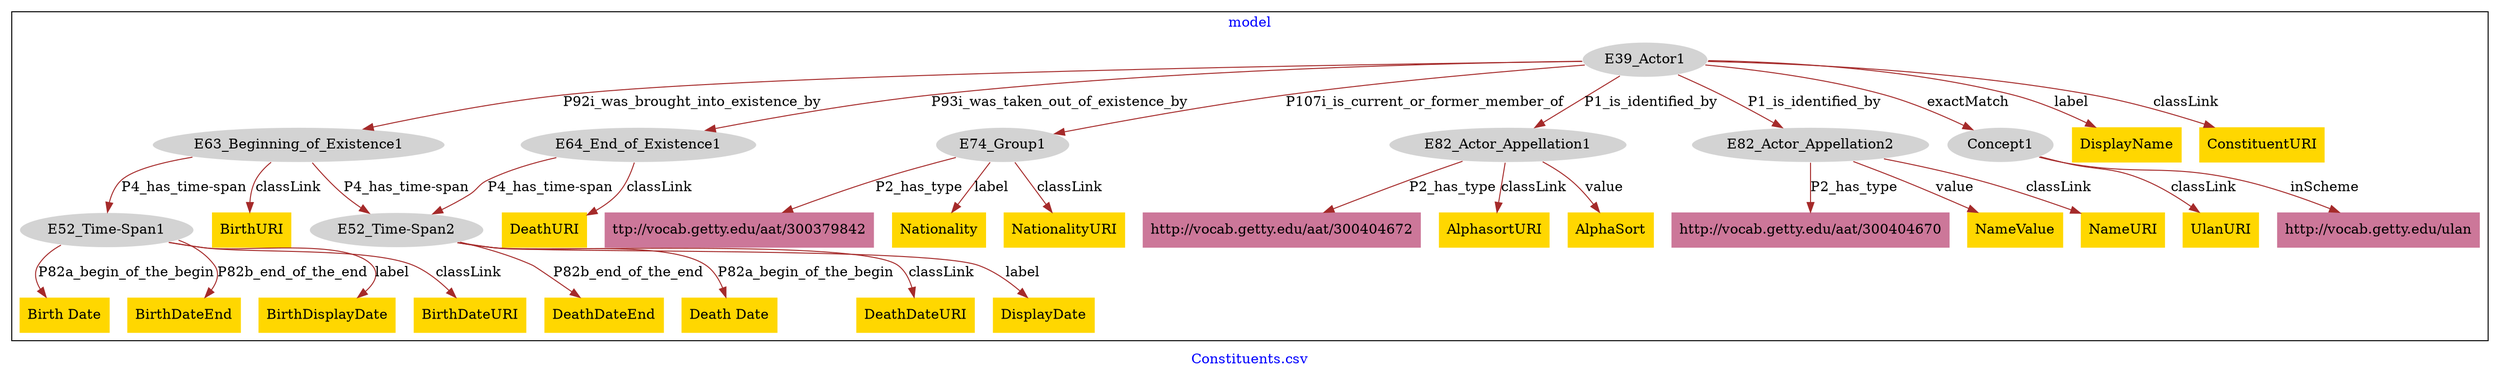 digraph n0 {
fontcolor="blue"
remincross="true"
label="Constituents.csv"
subgraph cluster {
label="model"
n2[style="filled",color="white",fillcolor="lightgray",label="E39_Actor1"];
n3[style="filled",color="white",fillcolor="lightgray",label="E63_Beginning_of_Existence1"];
n4[style="filled",color="white",fillcolor="lightgray",label="E64_End_of_Existence1"];
n5[style="filled",color="white",fillcolor="lightgray",label="E74_Group1"];
n6[style="filled",color="white",fillcolor="lightgray",label="E82_Actor_Appellation1"];
n7[style="filled",color="white",fillcolor="lightgray",label="E82_Actor_Appellation2"];
n8[style="filled",color="white",fillcolor="lightgray",label="Concept1"];
n9[style="filled",color="white",fillcolor="lightgray",label="E52_Time-Span1"];
n10[style="filled",color="white",fillcolor="lightgray",label="E52_Time-Span2"];
n11[shape="plaintext",style="filled",fillcolor="gold",label="DeathURI"];
n12[shape="plaintext",style="filled",fillcolor="gold",label="BirthURI"];
n13[shape="plaintext",style="filled",fillcolor="gold",label="DeathDateEnd"];
n14[shape="plaintext",style="filled",fillcolor="gold",label="AlphasortURI"];
n15[shape="plaintext",style="filled",fillcolor="gold",label="Birth Date"];
n16[shape="plaintext",style="filled",fillcolor="gold",label="BirthDateEnd"];
n17[shape="plaintext",style="filled",fillcolor="gold",label="Death Date"];
n18[shape="plaintext",style="filled",fillcolor="gold",label="UlanURI"];
n19[shape="plaintext",style="filled",fillcolor="gold",label="DeathDateURI"];
n20[shape="plaintext",style="filled",fillcolor="gold",label="DisplayDate"];
n21[shape="plaintext",style="filled",fillcolor="gold",label="Nationality"];
n22[shape="plaintext",style="filled",fillcolor="gold",label="DisplayName"];
n23[shape="plaintext",style="filled",fillcolor="gold",label="ConstituentURI"];
n24[shape="plaintext",style="filled",fillcolor="gold",label="NameValue"];
n25[shape="plaintext",style="filled",fillcolor="gold",label="AlphaSort"];
n26[shape="plaintext",style="filled",fillcolor="gold",label="BirthDisplayDate"];
n27[shape="plaintext",style="filled",fillcolor="gold",label="NameURI"];
n28[shape="plaintext",style="filled",fillcolor="gold",label="NationalityURI"];
n29[shape="plaintext",style="filled",fillcolor="gold",label="BirthDateURI"];
n30[shape="plaintext",style="filled",fillcolor="#CC7799",label="http://vocab.getty.edu/aat/300404672"];
n31[shape="plaintext",style="filled",fillcolor="#CC7799",label="ttp://vocab.getty.edu/aat/300379842"];
n32[shape="plaintext",style="filled",fillcolor="#CC7799",label="http://vocab.getty.edu/aat/300404670"];
n33[shape="plaintext",style="filled",fillcolor="#CC7799",label="http://vocab.getty.edu/ulan"];
}
n2 -> n3[color="brown",fontcolor="black",label="P92i_was_brought_into_existence_by"]
n2 -> n4[color="brown",fontcolor="black",label="P93i_was_taken_out_of_existence_by"]
n2 -> n5[color="brown",fontcolor="black",label="P107i_is_current_or_former_member_of"]
n2 -> n6[color="brown",fontcolor="black",label="P1_is_identified_by"]
n2 -> n7[color="brown",fontcolor="black",label="P1_is_identified_by"]
n2 -> n8[color="brown",fontcolor="black",label="exactMatch"]
n3 -> n9[color="brown",fontcolor="black",label="P4_has_time-span"]
n3 -> n10[color="brown",fontcolor="black",label="P4_has_time-span"]
n4 -> n11[color="brown",fontcolor="black",label="classLink"]
n3 -> n12[color="brown",fontcolor="black",label="classLink"]
n10 -> n13[color="brown",fontcolor="black",label="P82b_end_of_the_end"]
n6 -> n14[color="brown",fontcolor="black",label="classLink"]
n9 -> n15[color="brown",fontcolor="black",label="P82a_begin_of_the_begin"]
n9 -> n16[color="brown",fontcolor="black",label="P82b_end_of_the_end"]
n10 -> n17[color="brown",fontcolor="black",label="P82a_begin_of_the_begin"]
n8 -> n18[color="brown",fontcolor="black",label="classLink"]
n10 -> n19[color="brown",fontcolor="black",label="classLink"]
n10 -> n20[color="brown",fontcolor="black",label="label"]
n5 -> n21[color="brown",fontcolor="black",label="label"]
n2 -> n22[color="brown",fontcolor="black",label="label"]
n2 -> n23[color="brown",fontcolor="black",label="classLink"]
n7 -> n24[color="brown",fontcolor="black",label="value"]
n6 -> n25[color="brown",fontcolor="black",label="value"]
n9 -> n26[color="brown",fontcolor="black",label="label"]
n7 -> n27[color="brown",fontcolor="black",label="classLink"]
n5 -> n28[color="brown",fontcolor="black",label="classLink"]
n9 -> n29[color="brown",fontcolor="black",label="classLink"]
n6 -> n30[color="brown",fontcolor="black",label="P2_has_type"]
n5 -> n31[color="brown",fontcolor="black",label="P2_has_type"]
n7 -> n32[color="brown",fontcolor="black",label="P2_has_type"]
n8 -> n33[color="brown",fontcolor="black",label="inScheme"]
n4 -> n10[color="brown",fontcolor="black",label="P4_has_time-span"]
}
